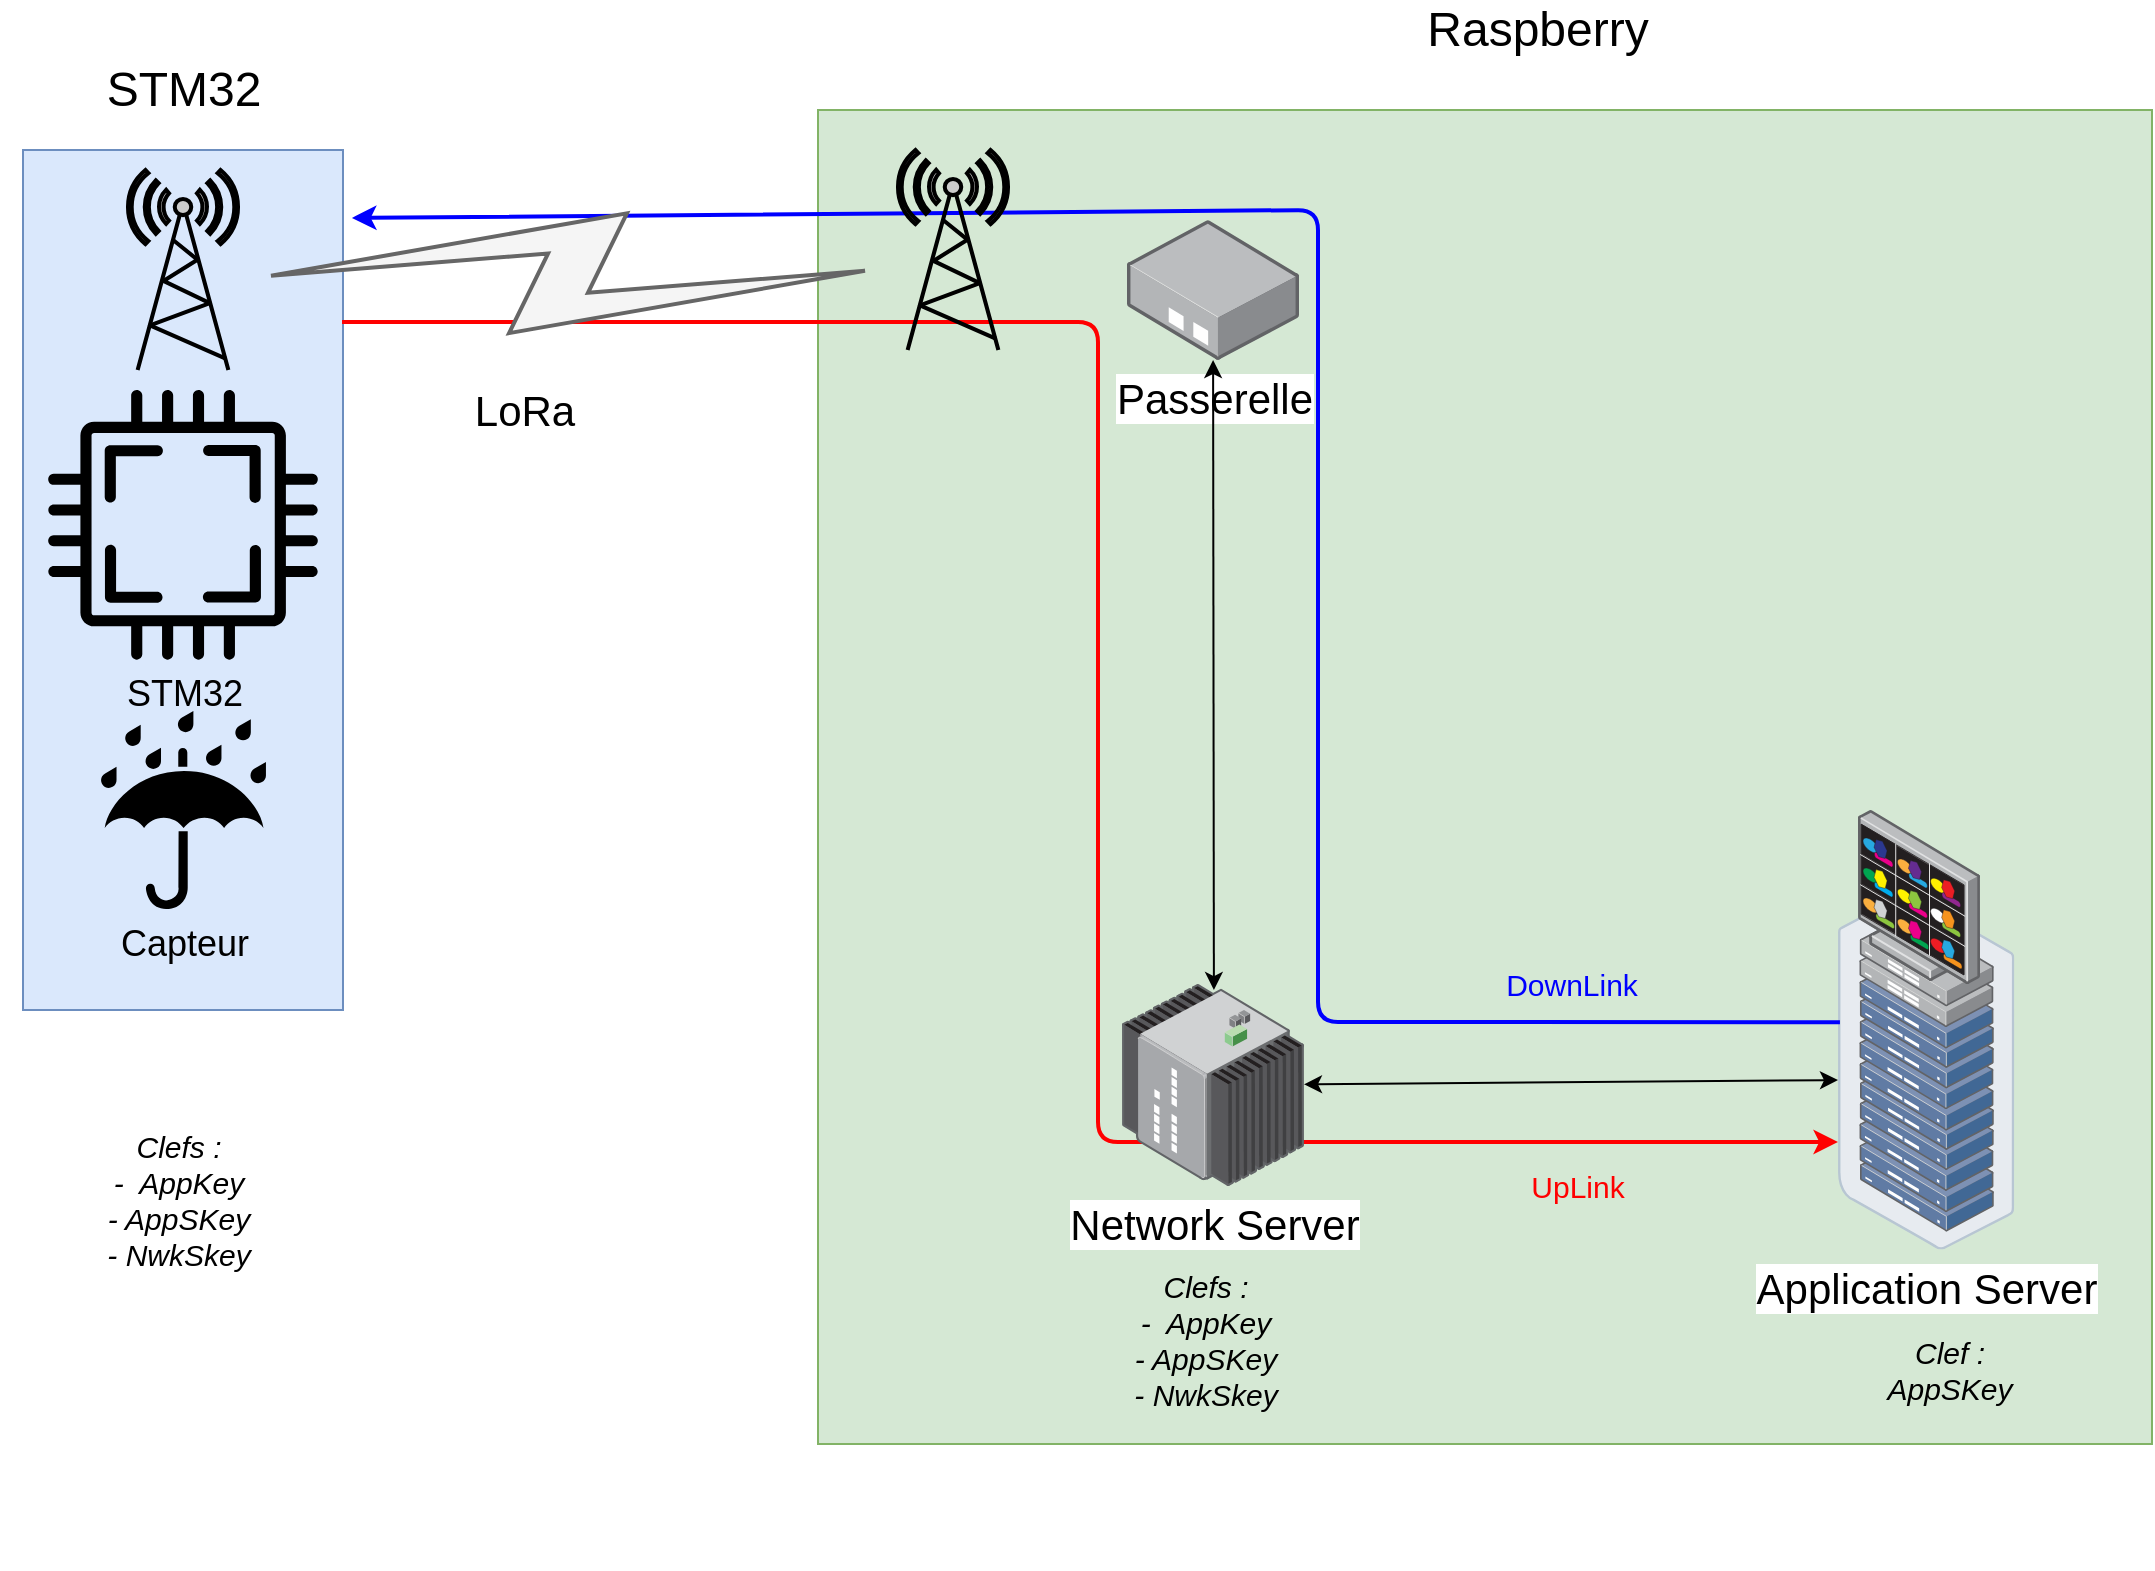 <mxfile version="12.1.0" type="device" pages="1"><diagram id="-gOEk-B88rn5JIU2W61U" name="Page-1"><mxGraphModel dx="1408" dy="716" grid="1" gridSize="10" guides="1" tooltips="1" connect="1" arrows="1" fold="1" page="1" pageScale="1" pageWidth="1169" pageHeight="827" math="0" shadow="0"><root><mxCell id="0"/><mxCell id="1" parent="0"/><mxCell id="lyEVQ6YS2uaysqV2J7Jk-26" value="" style="rounded=0;whiteSpace=wrap;html=1;strokeColor=#6c8ebf;fillColor=#dae8fc;" parent="1" vertex="1"><mxGeometry x="42.5" y="100" width="160" height="430" as="geometry"/></mxCell><mxCell id="lyEVQ6YS2uaysqV2J7Jk-23" value="" style="whiteSpace=wrap;html=1;aspect=fixed;strokeColor=#82b366;fillColor=#d5e8d4;" parent="1" vertex="1"><mxGeometry x="440" y="80" width="667" height="667" as="geometry"/></mxCell><mxCell id="lyEVQ6YS2uaysqV2J7Jk-1" value="&lt;font style=&quot;font-size: 21px&quot;&gt;Application Server&lt;br&gt;&lt;/font&gt;" style="points=[];aspect=fixed;html=1;align=center;shadow=0;dashed=0;image;image=img/lib/allied_telesis/storage/Datacenter_Server_Rack_ToR.svg;" parent="1" vertex="1"><mxGeometry x="950" y="471" width="88.2" height="178.8" as="geometry"/></mxCell><mxCell id="lyEVQ6YS2uaysqV2J7Jk-2" value="" style="points=[];aspect=fixed;html=1;align=center;shadow=0;dashed=0;image;image=img/lib/allied_telesis/security/DVS_Surveillance_Monitor.svg;" parent="1" vertex="1"><mxGeometry x="960" y="430" width="61" height="87" as="geometry"/></mxCell><mxCell id="lyEVQ6YS2uaysqV2J7Jk-3" value="&lt;font style=&quot;font-size: 21px&quot;&gt;Passerelle&lt;/font&gt;" style="points=[];aspect=fixed;html=1;align=center;shadow=0;dashed=0;image;image=img/lib/allied_telesis/media_converters/Media_Converter_Standalone.svg;" parent="1" vertex="1"><mxGeometry x="594.5" y="135" width="86" height="70" as="geometry"/></mxCell><mxCell id="lyEVQ6YS2uaysqV2J7Jk-15" value="" style="endArrow=classic;startArrow=classic;html=1;exitX=0.505;exitY=0.03;exitDx=0;exitDy=0;exitPerimeter=0;" parent="1" source="lyEVQ6YS2uaysqV2J7Jk-4" target="lyEVQ6YS2uaysqV2J7Jk-3" edge="1"><mxGeometry width="50" height="50" relative="1" as="geometry"><mxPoint x="640" y="480" as="sourcePoint"/><mxPoint x="690" y="430" as="targetPoint"/></mxGeometry></mxCell><mxCell id="lyEVQ6YS2uaysqV2J7Jk-16" value="" style="endArrow=classic;startArrow=classic;html=1;entryX=0;entryY=0.526;entryDx=0;entryDy=0;entryPerimeter=0;" parent="1" source="lyEVQ6YS2uaysqV2J7Jk-4" target="lyEVQ6YS2uaysqV2J7Jk-1" edge="1"><mxGeometry width="50" height="50" relative="1" as="geometry"><mxPoint x="720" y="740" as="sourcePoint"/><mxPoint x="770" y="690" as="targetPoint"/></mxGeometry></mxCell><mxCell id="lyEVQ6YS2uaysqV2J7Jk-17" value="" style="fontColor=#0066CC;verticalAlign=top;verticalLabelPosition=bottom;labelPosition=center;align=center;html=1;outlineConnect=0;fillColor=#CCCCCC;strokeColor=#000000;gradientColor=none;gradientDirection=north;strokeWidth=2;shape=mxgraph.networks.radio_tower;" parent="1" vertex="1"><mxGeometry x="95" y="110" width="55" height="100" as="geometry"/></mxCell><mxCell id="lyEVQ6YS2uaysqV2J7Jk-21" value="&lt;font style=&quot;font-size: 18px&quot;&gt;STM32&lt;/font&gt;" style="pointerEvents=1;shadow=0;dashed=0;html=1;strokeColor=none;fillColor=#000000;aspect=fixed;labelPosition=center;verticalLabelPosition=bottom;verticalAlign=top;align=center;outlineConnect=0;shape=mxgraph.vvd.cpu;" parent="1" vertex="1"><mxGeometry x="55" y="220" width="135" height="135" as="geometry"/></mxCell><mxCell id="lyEVQ6YS2uaysqV2J7Jk-22" value="&lt;font style=&quot;font-size: 18px&quot;&gt;Capteur&lt;/font&gt;" style="shape=mxgraph.signs.safety.keep_dry;html=1;pointerEvents=1;fillColor=#000000;strokeColor=none;verticalLabelPosition=bottom;verticalAlign=top;align=center;" parent="1" vertex="1"><mxGeometry x="81" y="380.5" width="83" height="99" as="geometry"/></mxCell><mxCell id="lyEVQ6YS2uaysqV2J7Jk-27" value="&lt;font style=&quot;font-size: 24px&quot;&gt;STM32&lt;/font&gt;" style="text;html=1;strokeColor=none;fillColor=none;align=center;verticalAlign=middle;whiteSpace=wrap;rounded=0;" parent="1" vertex="1"><mxGeometry x="103" y="60" width="40" height="20" as="geometry"/></mxCell><mxCell id="lyEVQ6YS2uaysqV2J7Jk-28" value="&lt;font style=&quot;font-size: 24px&quot;&gt;Raspberry&lt;/font&gt;" style="text;html=1;strokeColor=none;fillColor=none;align=center;verticalAlign=middle;whiteSpace=wrap;rounded=0;" parent="1" vertex="1"><mxGeometry x="780" y="30" width="40" height="20" as="geometry"/></mxCell><mxCell id="lyEVQ6YS2uaysqV2J7Jk-30" value="" style="endArrow=classic;startArrow=classic;html=1;strokeColor=#FFFFFF;" parent="1" edge="1"><mxGeometry width="50" height="50" relative="1" as="geometry"><mxPoint x="40" y="800" as="sourcePoint"/><mxPoint x="690" y="800" as="targetPoint"/></mxGeometry></mxCell><mxCell id="lyEVQ6YS2uaysqV2J7Jk-31" value="" style="endArrow=classic;html=1;strokeColor=#0000FF;exitX=0.011;exitY=0.364;exitDx=0;exitDy=0;exitPerimeter=0;entryX=1.028;entryY=0.079;entryDx=0;entryDy=0;entryPerimeter=0;strokeWidth=2;" parent="1" source="lyEVQ6YS2uaysqV2J7Jk-1" target="lyEVQ6YS2uaysqV2J7Jk-26" edge="1"><mxGeometry width="50" height="50" relative="1" as="geometry"><mxPoint x="190" y="640" as="sourcePoint"/><mxPoint x="150" y="160" as="targetPoint"/><Array as="points"><mxPoint x="690" y="536"/><mxPoint x="690" y="130"/></Array></mxGeometry></mxCell><mxCell id="lyEVQ6YS2uaysqV2J7Jk-32" value="&lt;font style=&quot;font-size: 15px&quot; color=&quot;#0000FF&quot;&gt;DownLink&lt;/font&gt;" style="text;html=1;strokeColor=none;fillColor=none;align=center;verticalAlign=middle;whiteSpace=wrap;rounded=0;" parent="1" vertex="1"><mxGeometry x="797" y="507" width="40" height="20" as="geometry"/></mxCell><mxCell id="lyEVQ6YS2uaysqV2J7Jk-33" value="" style="endArrow=classic;html=1;strokeColor=#FF0000;exitX=0.997;exitY=0.2;exitDx=0;exitDy=0;exitPerimeter=0;entryX=0;entryY=0.699;entryDx=0;entryDy=0;entryPerimeter=0;strokeWidth=2;" parent="1" source="lyEVQ6YS2uaysqV2J7Jk-26" target="lyEVQ6YS2uaysqV2J7Jk-1" edge="1"><mxGeometry width="50" height="50" relative="1" as="geometry"><mxPoint x="340" y="470" as="sourcePoint"/><mxPoint x="340" y="450" as="targetPoint"/><Array as="points"><mxPoint x="580" y="186"/><mxPoint x="580" y="596"/></Array></mxGeometry></mxCell><mxCell id="lyEVQ6YS2uaysqV2J7Jk-34" value="&lt;font style=&quot;font-size: 15px&quot; color=&quot;#FF0000&quot;&gt;UpLink&lt;/font&gt;" style="text;html=1;strokeColor=none;fillColor=none;align=center;verticalAlign=middle;whiteSpace=wrap;rounded=0;" parent="1" vertex="1"><mxGeometry x="800" y="608" width="40" height="20" as="geometry"/></mxCell><mxCell id="lyEVQ6YS2uaysqV2J7Jk-4" value="&lt;font style=&quot;font-size: 21px&quot;&gt;Network Server&lt;br&gt;&lt;/font&gt;" style="points=[];aspect=fixed;html=1;align=center;shadow=0;dashed=0;image;image=img/lib/allied_telesis/switch/Industrial_Ethernet_IE300.svg;" parent="1" vertex="1"><mxGeometry x="592" y="517" width="91" height="101" as="geometry"/></mxCell><mxCell id="lyEVQ6YS2uaysqV2J7Jk-18" value="" style="fontColor=#0066CC;verticalAlign=top;verticalLabelPosition=bottom;labelPosition=center;align=center;html=1;outlineConnect=0;fillColor=#CCCCCC;strokeColor=#000000;gradientColor=none;gradientDirection=north;strokeWidth=2;shape=mxgraph.networks.radio_tower;" parent="1" vertex="1"><mxGeometry x="480" y="100" width="55" height="100" as="geometry"/></mxCell><mxCell id="lyEVQ6YS2uaysqV2J7Jk-19" value="&lt;font style=&quot;font-size: 21px&quot;&gt;LoRa&lt;/font&gt;" style="html=1;outlineConnect=0;gradientDirection=north;strokeWidth=2;shape=mxgraph.networks.comm_link_edge;html=1;fillColor=#f5f5f5;strokeColor=#666666;" parent="1" source="lyEVQ6YS2uaysqV2J7Jk-17" target="lyEVQ6YS2uaysqV2J7Jk-18" edge="1"><mxGeometry x="-0.114" y="-51" width="100" height="100" relative="1" as="geometry"><mxPoint x="360" y="260" as="sourcePoint"/><mxPoint x="460" y="250" as="targetPoint"/><Array as="points"><mxPoint x="400" y="190"/></Array><mxPoint as="offset"/></mxGeometry></mxCell><mxCell id="rtdhFv_zePLSXgIGIq5j-1" value="&lt;div style=&quot;font-size: 15px&quot;&gt;&lt;font style=&quot;font-size: 15px&quot;&gt;&lt;i&gt;Clefs : &lt;br&gt;&lt;/i&gt;&lt;/font&gt;&lt;/div&gt;&lt;div style=&quot;font-size: 15px&quot;&gt;&lt;font style=&quot;font-size: 15px&quot;&gt;&lt;i&gt;-&amp;nbsp; AppKey&lt;/i&gt;&lt;/font&gt;&lt;/div&gt;&lt;div style=&quot;font-size: 15px&quot;&gt;&lt;font style=&quot;font-size: 15px&quot;&gt;&lt;i&gt;- AppSKey&lt;br&gt;&lt;/i&gt;&lt;/font&gt;&lt;/div&gt;&lt;div style=&quot;font-size: 15px&quot;&gt;&lt;font style=&quot;font-size: 15px&quot;&gt;&lt;i&gt;- NwkSkey&lt;br&gt;&lt;/i&gt;&lt;/font&gt;&lt;/div&gt;" style="text;html=1;strokeColor=none;fillColor=none;align=center;verticalAlign=middle;whiteSpace=wrap;rounded=0;" parent="1" vertex="1"><mxGeometry x="61" y="560" width="119" height="130" as="geometry"/></mxCell><mxCell id="rtdhFv_zePLSXgIGIq5j-3" value="&lt;div style=&quot;font-size: 15px&quot;&gt;&lt;font style=&quot;font-size: 15px&quot;&gt;&lt;i&gt;Clefs : &lt;br&gt;&lt;/i&gt;&lt;/font&gt;&lt;/div&gt;&lt;div style=&quot;font-size: 15px&quot;&gt;&lt;font style=&quot;font-size: 15px&quot;&gt;&lt;i&gt;-&amp;nbsp; AppKey&lt;/i&gt;&lt;/font&gt;&lt;/div&gt;&lt;div style=&quot;font-size: 15px&quot;&gt;&lt;font style=&quot;font-size: 15px&quot;&gt;&lt;i&gt;- AppSKey&lt;br&gt;&lt;/i&gt;&lt;/font&gt;&lt;/div&gt;&lt;div style=&quot;font-size: 15px&quot;&gt;&lt;font style=&quot;font-size: 15px&quot;&gt;&lt;i&gt;- NwkSkey&lt;br&gt;&lt;/i&gt;&lt;/font&gt;&lt;/div&gt;" style="text;html=1;strokeColor=none;fillColor=none;align=center;verticalAlign=middle;whiteSpace=wrap;rounded=0;" parent="1" vertex="1"><mxGeometry x="578" y="650" width="112" height="90" as="geometry"/></mxCell><mxCell id="rtdhFv_zePLSXgIGIq5j-4" value="&lt;div style=&quot;font-size: 15px&quot;&gt;&lt;font style=&quot;font-size: 15px&quot;&gt;&lt;i&gt;Clef : &lt;br&gt;&lt;/i&gt;&lt;/font&gt;&lt;/div&gt;&lt;div style=&quot;font-size: 15px&quot;&gt;&lt;font style=&quot;font-size: 15px&quot;&gt;&lt;i&gt;AppSKey&lt;br&gt;&lt;/i&gt;&lt;/font&gt;&lt;/div&gt;" style="text;html=1;strokeColor=none;fillColor=none;align=center;verticalAlign=middle;whiteSpace=wrap;rounded=0;" parent="1" vertex="1"><mxGeometry x="950" y="680" width="112" height="60" as="geometry"/></mxCell></root></mxGraphModel></diagram></mxfile>